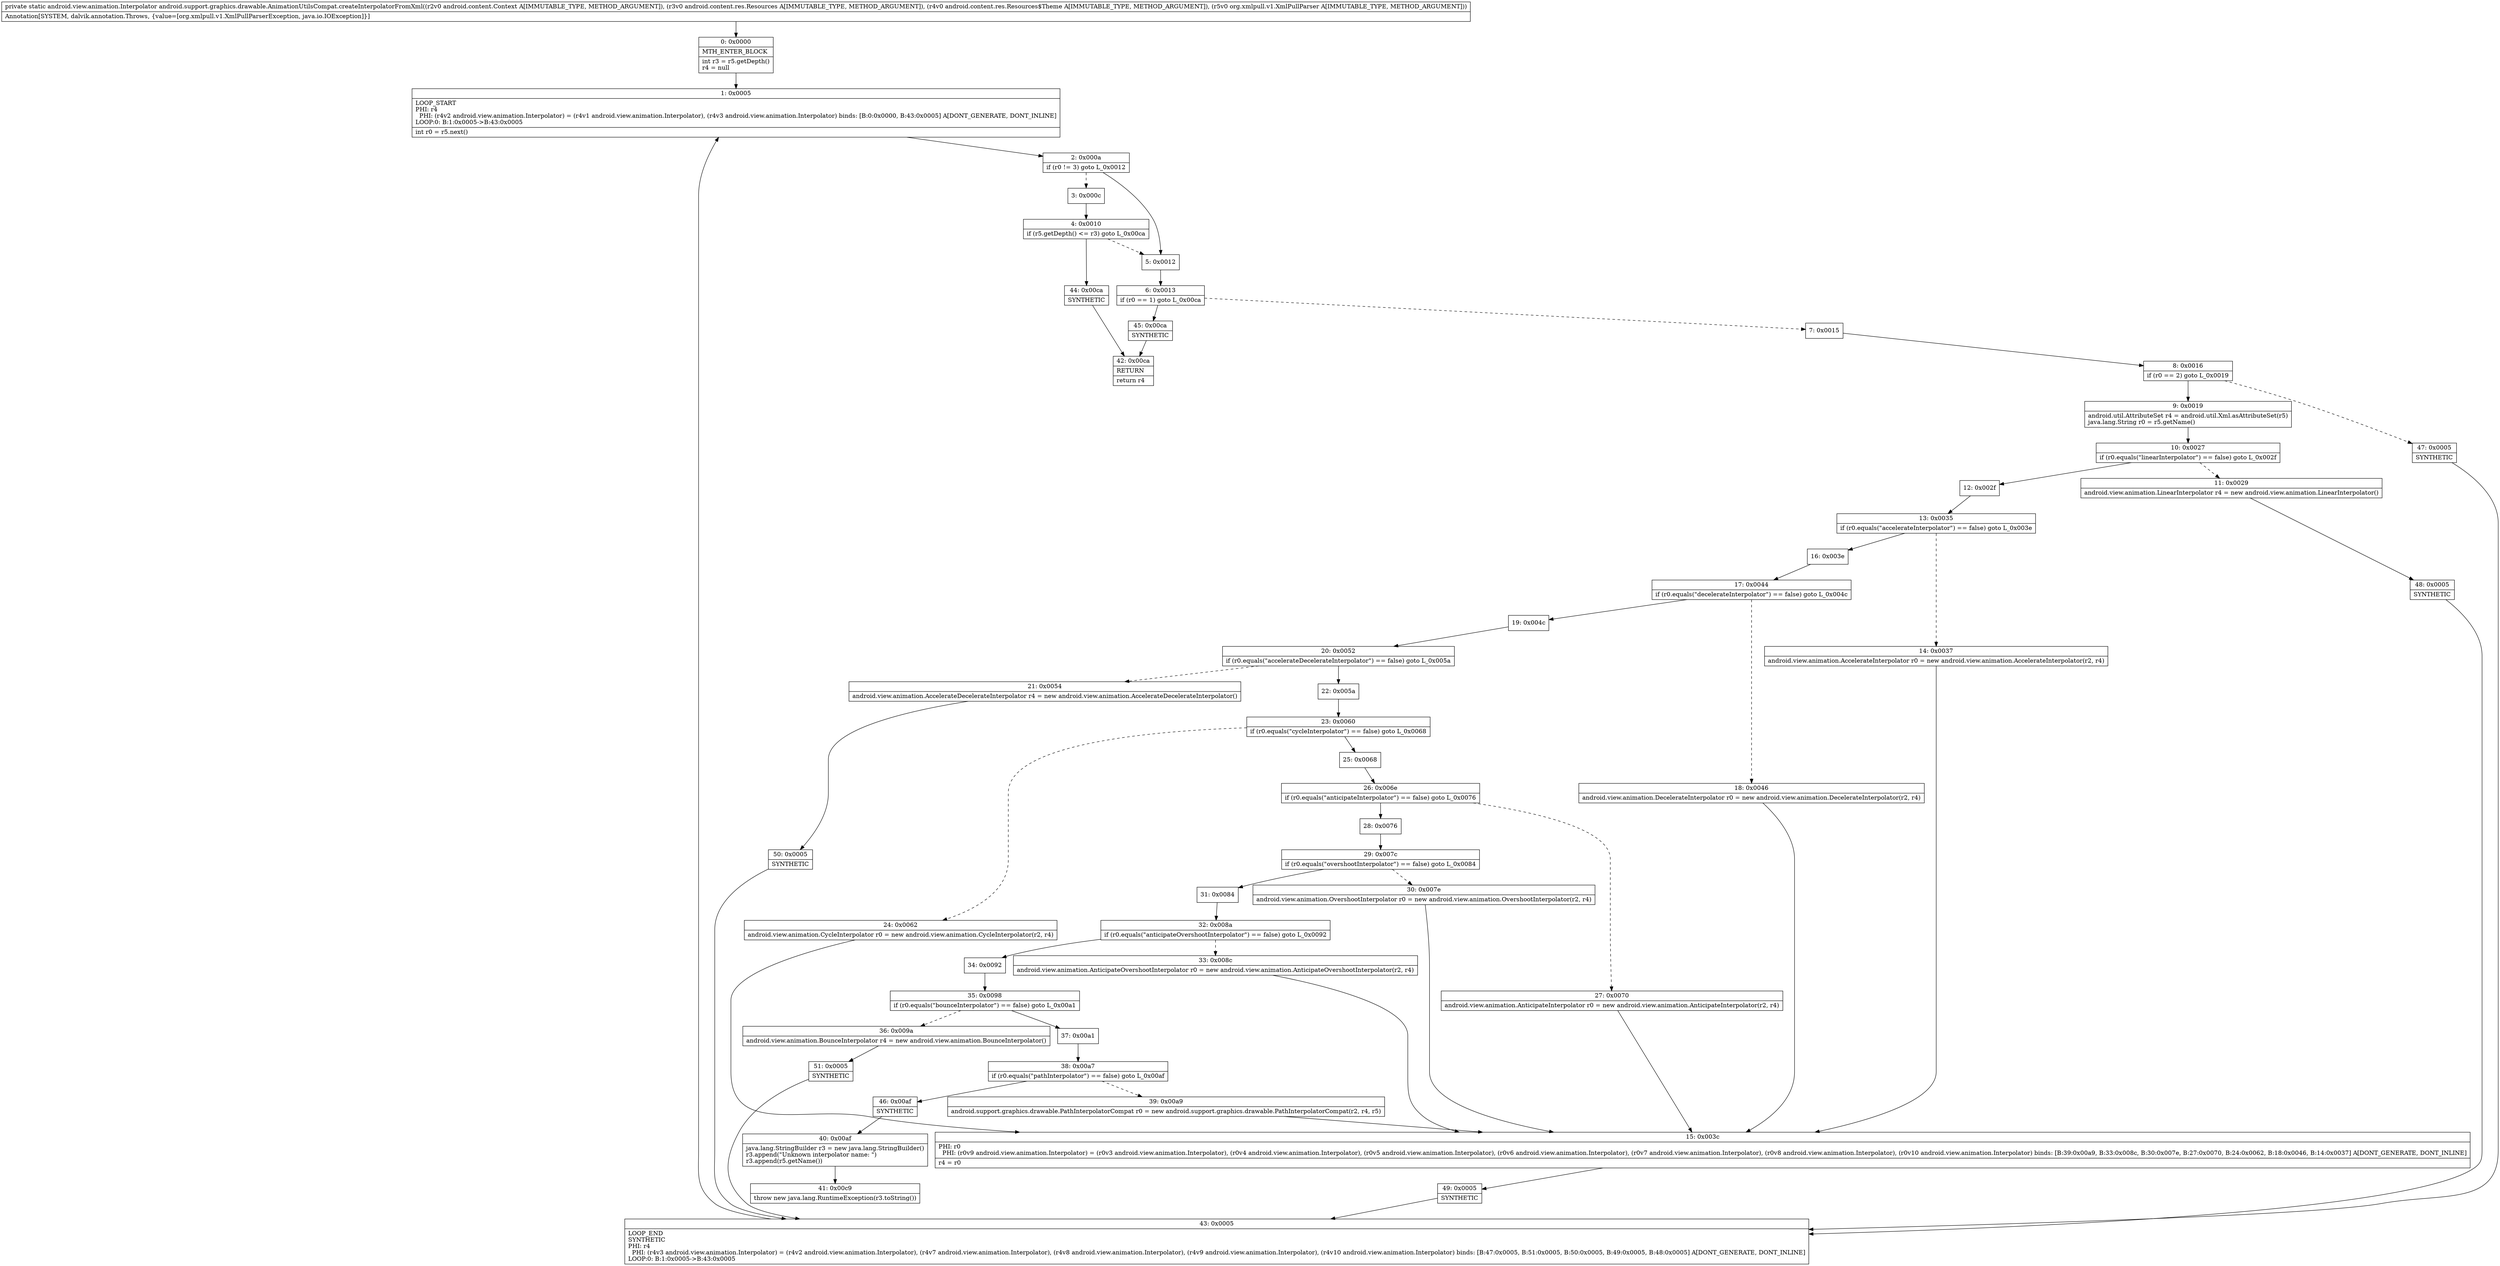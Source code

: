 digraph "CFG forandroid.support.graphics.drawable.AnimationUtilsCompat.createInterpolatorFromXml(Landroid\/content\/Context;Landroid\/content\/res\/Resources;Landroid\/content\/res\/Resources$Theme;Lorg\/xmlpull\/v1\/XmlPullParser;)Landroid\/view\/animation\/Interpolator;" {
Node_0 [shape=record,label="{0\:\ 0x0000|MTH_ENTER_BLOCK\l|int r3 = r5.getDepth()\lr4 = null\l}"];
Node_1 [shape=record,label="{1\:\ 0x0005|LOOP_START\lPHI: r4 \l  PHI: (r4v2 android.view.animation.Interpolator) = (r4v1 android.view.animation.Interpolator), (r4v3 android.view.animation.Interpolator) binds: [B:0:0x0000, B:43:0x0005] A[DONT_GENERATE, DONT_INLINE]\lLOOP:0: B:1:0x0005\-\>B:43:0x0005\l|int r0 = r5.next()\l}"];
Node_2 [shape=record,label="{2\:\ 0x000a|if (r0 != 3) goto L_0x0012\l}"];
Node_3 [shape=record,label="{3\:\ 0x000c}"];
Node_4 [shape=record,label="{4\:\ 0x0010|if (r5.getDepth() \<= r3) goto L_0x00ca\l}"];
Node_5 [shape=record,label="{5\:\ 0x0012}"];
Node_6 [shape=record,label="{6\:\ 0x0013|if (r0 == 1) goto L_0x00ca\l}"];
Node_7 [shape=record,label="{7\:\ 0x0015}"];
Node_8 [shape=record,label="{8\:\ 0x0016|if (r0 == 2) goto L_0x0019\l}"];
Node_9 [shape=record,label="{9\:\ 0x0019|android.util.AttributeSet r4 = android.util.Xml.asAttributeSet(r5)\ljava.lang.String r0 = r5.getName()\l}"];
Node_10 [shape=record,label="{10\:\ 0x0027|if (r0.equals(\"linearInterpolator\") == false) goto L_0x002f\l}"];
Node_11 [shape=record,label="{11\:\ 0x0029|android.view.animation.LinearInterpolator r4 = new android.view.animation.LinearInterpolator()\l}"];
Node_12 [shape=record,label="{12\:\ 0x002f}"];
Node_13 [shape=record,label="{13\:\ 0x0035|if (r0.equals(\"accelerateInterpolator\") == false) goto L_0x003e\l}"];
Node_14 [shape=record,label="{14\:\ 0x0037|android.view.animation.AccelerateInterpolator r0 = new android.view.animation.AccelerateInterpolator(r2, r4)\l}"];
Node_15 [shape=record,label="{15\:\ 0x003c|PHI: r0 \l  PHI: (r0v9 android.view.animation.Interpolator) = (r0v3 android.view.animation.Interpolator), (r0v4 android.view.animation.Interpolator), (r0v5 android.view.animation.Interpolator), (r0v6 android.view.animation.Interpolator), (r0v7 android.view.animation.Interpolator), (r0v8 android.view.animation.Interpolator), (r0v10 android.view.animation.Interpolator) binds: [B:39:0x00a9, B:33:0x008c, B:30:0x007e, B:27:0x0070, B:24:0x0062, B:18:0x0046, B:14:0x0037] A[DONT_GENERATE, DONT_INLINE]\l|r4 = r0\l}"];
Node_16 [shape=record,label="{16\:\ 0x003e}"];
Node_17 [shape=record,label="{17\:\ 0x0044|if (r0.equals(\"decelerateInterpolator\") == false) goto L_0x004c\l}"];
Node_18 [shape=record,label="{18\:\ 0x0046|android.view.animation.DecelerateInterpolator r0 = new android.view.animation.DecelerateInterpolator(r2, r4)\l}"];
Node_19 [shape=record,label="{19\:\ 0x004c}"];
Node_20 [shape=record,label="{20\:\ 0x0052|if (r0.equals(\"accelerateDecelerateInterpolator\") == false) goto L_0x005a\l}"];
Node_21 [shape=record,label="{21\:\ 0x0054|android.view.animation.AccelerateDecelerateInterpolator r4 = new android.view.animation.AccelerateDecelerateInterpolator()\l}"];
Node_22 [shape=record,label="{22\:\ 0x005a}"];
Node_23 [shape=record,label="{23\:\ 0x0060|if (r0.equals(\"cycleInterpolator\") == false) goto L_0x0068\l}"];
Node_24 [shape=record,label="{24\:\ 0x0062|android.view.animation.CycleInterpolator r0 = new android.view.animation.CycleInterpolator(r2, r4)\l}"];
Node_25 [shape=record,label="{25\:\ 0x0068}"];
Node_26 [shape=record,label="{26\:\ 0x006e|if (r0.equals(\"anticipateInterpolator\") == false) goto L_0x0076\l}"];
Node_27 [shape=record,label="{27\:\ 0x0070|android.view.animation.AnticipateInterpolator r0 = new android.view.animation.AnticipateInterpolator(r2, r4)\l}"];
Node_28 [shape=record,label="{28\:\ 0x0076}"];
Node_29 [shape=record,label="{29\:\ 0x007c|if (r0.equals(\"overshootInterpolator\") == false) goto L_0x0084\l}"];
Node_30 [shape=record,label="{30\:\ 0x007e|android.view.animation.OvershootInterpolator r0 = new android.view.animation.OvershootInterpolator(r2, r4)\l}"];
Node_31 [shape=record,label="{31\:\ 0x0084}"];
Node_32 [shape=record,label="{32\:\ 0x008a|if (r0.equals(\"anticipateOvershootInterpolator\") == false) goto L_0x0092\l}"];
Node_33 [shape=record,label="{33\:\ 0x008c|android.view.animation.AnticipateOvershootInterpolator r0 = new android.view.animation.AnticipateOvershootInterpolator(r2, r4)\l}"];
Node_34 [shape=record,label="{34\:\ 0x0092}"];
Node_35 [shape=record,label="{35\:\ 0x0098|if (r0.equals(\"bounceInterpolator\") == false) goto L_0x00a1\l}"];
Node_36 [shape=record,label="{36\:\ 0x009a|android.view.animation.BounceInterpolator r4 = new android.view.animation.BounceInterpolator()\l}"];
Node_37 [shape=record,label="{37\:\ 0x00a1}"];
Node_38 [shape=record,label="{38\:\ 0x00a7|if (r0.equals(\"pathInterpolator\") == false) goto L_0x00af\l}"];
Node_39 [shape=record,label="{39\:\ 0x00a9|android.support.graphics.drawable.PathInterpolatorCompat r0 = new android.support.graphics.drawable.PathInterpolatorCompat(r2, r4, r5)\l}"];
Node_40 [shape=record,label="{40\:\ 0x00af|java.lang.StringBuilder r3 = new java.lang.StringBuilder()\lr3.append(\"Unknown interpolator name: \")\lr3.append(r5.getName())\l}"];
Node_41 [shape=record,label="{41\:\ 0x00c9|throw new java.lang.RuntimeException(r3.toString())\l}"];
Node_42 [shape=record,label="{42\:\ 0x00ca|RETURN\l|return r4\l}"];
Node_43 [shape=record,label="{43\:\ 0x0005|LOOP_END\lSYNTHETIC\lPHI: r4 \l  PHI: (r4v3 android.view.animation.Interpolator) = (r4v2 android.view.animation.Interpolator), (r4v7 android.view.animation.Interpolator), (r4v8 android.view.animation.Interpolator), (r4v9 android.view.animation.Interpolator), (r4v10 android.view.animation.Interpolator) binds: [B:47:0x0005, B:51:0x0005, B:50:0x0005, B:49:0x0005, B:48:0x0005] A[DONT_GENERATE, DONT_INLINE]\lLOOP:0: B:1:0x0005\-\>B:43:0x0005\l}"];
Node_44 [shape=record,label="{44\:\ 0x00ca|SYNTHETIC\l}"];
Node_45 [shape=record,label="{45\:\ 0x00ca|SYNTHETIC\l}"];
Node_46 [shape=record,label="{46\:\ 0x00af|SYNTHETIC\l}"];
Node_47 [shape=record,label="{47\:\ 0x0005|SYNTHETIC\l}"];
Node_48 [shape=record,label="{48\:\ 0x0005|SYNTHETIC\l}"];
Node_49 [shape=record,label="{49\:\ 0x0005|SYNTHETIC\l}"];
Node_50 [shape=record,label="{50\:\ 0x0005|SYNTHETIC\l}"];
Node_51 [shape=record,label="{51\:\ 0x0005|SYNTHETIC\l}"];
MethodNode[shape=record,label="{private static android.view.animation.Interpolator android.support.graphics.drawable.AnimationUtilsCompat.createInterpolatorFromXml((r2v0 android.content.Context A[IMMUTABLE_TYPE, METHOD_ARGUMENT]), (r3v0 android.content.res.Resources A[IMMUTABLE_TYPE, METHOD_ARGUMENT]), (r4v0 android.content.res.Resources$Theme A[IMMUTABLE_TYPE, METHOD_ARGUMENT]), (r5v0 org.xmlpull.v1.XmlPullParser A[IMMUTABLE_TYPE, METHOD_ARGUMENT]))  | Annotation[SYSTEM, dalvik.annotation.Throws, \{value=[org.xmlpull.v1.XmlPullParserException, java.io.IOException]\}]\l}"];
MethodNode -> Node_0;
Node_0 -> Node_1;
Node_1 -> Node_2;
Node_2 -> Node_3[style=dashed];
Node_2 -> Node_5;
Node_3 -> Node_4;
Node_4 -> Node_5[style=dashed];
Node_4 -> Node_44;
Node_5 -> Node_6;
Node_6 -> Node_7[style=dashed];
Node_6 -> Node_45;
Node_7 -> Node_8;
Node_8 -> Node_9;
Node_8 -> Node_47[style=dashed];
Node_9 -> Node_10;
Node_10 -> Node_11[style=dashed];
Node_10 -> Node_12;
Node_11 -> Node_48;
Node_12 -> Node_13;
Node_13 -> Node_14[style=dashed];
Node_13 -> Node_16;
Node_14 -> Node_15;
Node_15 -> Node_49;
Node_16 -> Node_17;
Node_17 -> Node_18[style=dashed];
Node_17 -> Node_19;
Node_18 -> Node_15;
Node_19 -> Node_20;
Node_20 -> Node_21[style=dashed];
Node_20 -> Node_22;
Node_21 -> Node_50;
Node_22 -> Node_23;
Node_23 -> Node_24[style=dashed];
Node_23 -> Node_25;
Node_24 -> Node_15;
Node_25 -> Node_26;
Node_26 -> Node_27[style=dashed];
Node_26 -> Node_28;
Node_27 -> Node_15;
Node_28 -> Node_29;
Node_29 -> Node_30[style=dashed];
Node_29 -> Node_31;
Node_30 -> Node_15;
Node_31 -> Node_32;
Node_32 -> Node_33[style=dashed];
Node_32 -> Node_34;
Node_33 -> Node_15;
Node_34 -> Node_35;
Node_35 -> Node_36[style=dashed];
Node_35 -> Node_37;
Node_36 -> Node_51;
Node_37 -> Node_38;
Node_38 -> Node_39[style=dashed];
Node_38 -> Node_46;
Node_39 -> Node_15;
Node_40 -> Node_41;
Node_43 -> Node_1;
Node_44 -> Node_42;
Node_45 -> Node_42;
Node_46 -> Node_40;
Node_47 -> Node_43;
Node_48 -> Node_43;
Node_49 -> Node_43;
Node_50 -> Node_43;
Node_51 -> Node_43;
}

